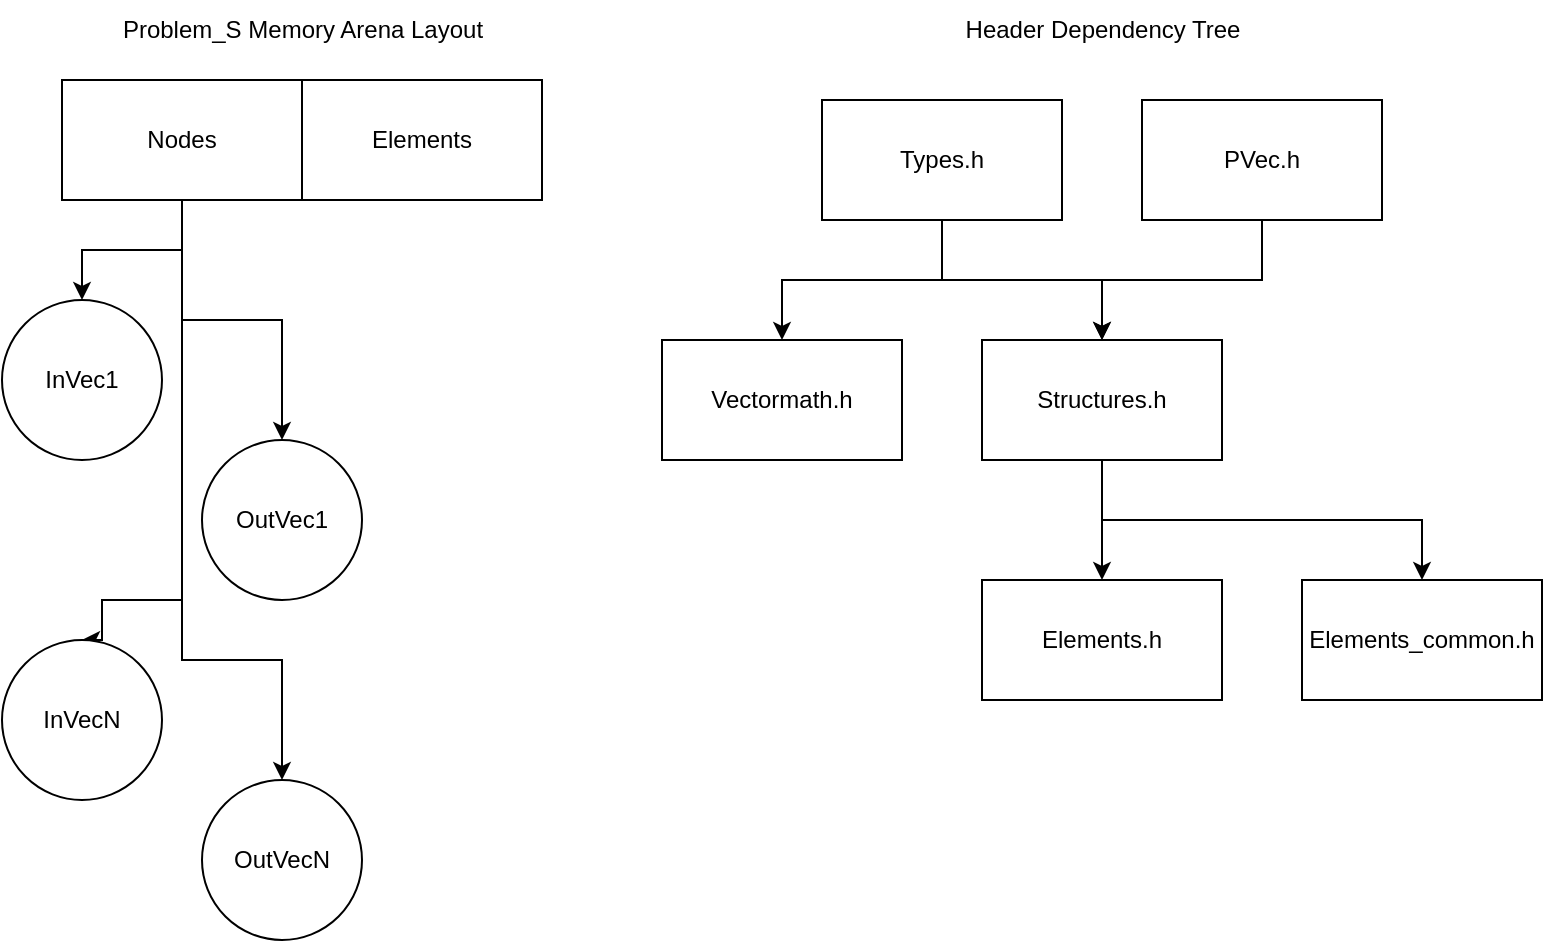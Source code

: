 <mxfile version="25.0.2">
  <diagram name="Page-1" id="-oJgRWb0YMMQcNM0_w6y">
    <mxGraphModel dx="1434" dy="883" grid="1" gridSize="10" guides="1" tooltips="1" connect="1" arrows="1" fold="1" page="1" pageScale="1" pageWidth="850" pageHeight="1100" math="0" shadow="0">
      <root>
        <mxCell id="0" />
        <mxCell id="1" parent="0" />
        <mxCell id="LYJwf6izsaL3GfG4Rq9G-9" style="edgeStyle=orthogonalEdgeStyle;rounded=0;orthogonalLoop=1;jettySize=auto;html=1;entryX=0.5;entryY=0;entryDx=0;entryDy=0;" parent="1" source="LYJwf6izsaL3GfG4Rq9G-1" target="LYJwf6izsaL3GfG4Rq9G-2" edge="1">
          <mxGeometry relative="1" as="geometry" />
        </mxCell>
        <mxCell id="LYJwf6izsaL3GfG4Rq9G-11" style="edgeStyle=orthogonalEdgeStyle;rounded=0;orthogonalLoop=1;jettySize=auto;html=1;entryX=0.5;entryY=0;entryDx=0;entryDy=0;exitX=0.5;exitY=1;exitDx=0;exitDy=0;" parent="1" source="LYJwf6izsaL3GfG4Rq9G-1" target="LYJwf6izsaL3GfG4Rq9G-6" edge="1">
          <mxGeometry relative="1" as="geometry">
            <Array as="points">
              <mxPoint x="520" y="180" />
              <mxPoint x="440" y="180" />
            </Array>
          </mxGeometry>
        </mxCell>
        <mxCell id="LYJwf6izsaL3GfG4Rq9G-1" value="Types.h" style="rounded=0;whiteSpace=wrap;html=1;" parent="1" vertex="1">
          <mxGeometry x="460" y="90" width="120" height="60" as="geometry" />
        </mxCell>
        <mxCell id="LYJwf6izsaL3GfG4Rq9G-12" style="edgeStyle=orthogonalEdgeStyle;rounded=0;orthogonalLoop=1;jettySize=auto;html=1;entryX=0.5;entryY=0;entryDx=0;entryDy=0;" parent="1" source="LYJwf6izsaL3GfG4Rq9G-2" target="LYJwf6izsaL3GfG4Rq9G-3" edge="1">
          <mxGeometry relative="1" as="geometry" />
        </mxCell>
        <mxCell id="LYJwf6izsaL3GfG4Rq9G-13" style="edgeStyle=orthogonalEdgeStyle;rounded=0;orthogonalLoop=1;jettySize=auto;html=1;entryX=0.5;entryY=0;entryDx=0;entryDy=0;" parent="1" source="LYJwf6izsaL3GfG4Rq9G-2" target="LYJwf6izsaL3GfG4Rq9G-5" edge="1">
          <mxGeometry relative="1" as="geometry">
            <Array as="points">
              <mxPoint x="600" y="300" />
              <mxPoint x="760" y="300" />
            </Array>
          </mxGeometry>
        </mxCell>
        <mxCell id="LYJwf6izsaL3GfG4Rq9G-2" value="Structures.h" style="whiteSpace=wrap;html=1;" parent="1" vertex="1">
          <mxGeometry x="540" y="210" width="120" height="60" as="geometry" />
        </mxCell>
        <mxCell id="LYJwf6izsaL3GfG4Rq9G-3" value="Elements.h" style="whiteSpace=wrap;html=1;" parent="1" vertex="1">
          <mxGeometry x="540" y="330" width="120" height="60" as="geometry" />
        </mxCell>
        <mxCell id="LYJwf6izsaL3GfG4Rq9G-5" value="Elements_common.h" style="whiteSpace=wrap;html=1;" parent="1" vertex="1">
          <mxGeometry x="700" y="330" width="120" height="60" as="geometry" />
        </mxCell>
        <mxCell id="LYJwf6izsaL3GfG4Rq9G-6" value="Vectormath.h" style="whiteSpace=wrap;html=1;" parent="1" vertex="1">
          <mxGeometry x="380" y="210" width="120" height="60" as="geometry" />
        </mxCell>
        <mxCell id="LYJwf6izsaL3GfG4Rq9G-10" style="edgeStyle=orthogonalEdgeStyle;rounded=0;orthogonalLoop=1;jettySize=auto;html=1;entryX=0.5;entryY=0;entryDx=0;entryDy=0;exitX=0.5;exitY=1;exitDx=0;exitDy=0;" parent="1" source="LYJwf6izsaL3GfG4Rq9G-7" target="LYJwf6izsaL3GfG4Rq9G-2" edge="1">
          <mxGeometry relative="1" as="geometry">
            <Array as="points">
              <mxPoint x="680" y="180" />
              <mxPoint x="600" y="180" />
            </Array>
          </mxGeometry>
        </mxCell>
        <mxCell id="LYJwf6izsaL3GfG4Rq9G-7" value="PVec.h" style="whiteSpace=wrap;html=1;" parent="1" vertex="1">
          <mxGeometry x="620" y="90" width="120" height="60" as="geometry" />
        </mxCell>
        <mxCell id="LYJwf6izsaL3GfG4Rq9G-15" value="Header Dependency Tree" style="text;html=1;align=center;verticalAlign=middle;resizable=0;points=[];autosize=1;strokeColor=none;fillColor=none;" parent="1" vertex="1">
          <mxGeometry x="520" y="40" width="160" height="30" as="geometry" />
        </mxCell>
        <mxCell id="LYJwf6izsaL3GfG4Rq9G-16" value="Problem_S Memory Arena Layout" style="text;html=1;align=center;verticalAlign=middle;resizable=0;points=[];autosize=1;strokeColor=none;fillColor=none;" parent="1" vertex="1">
          <mxGeometry x="100" y="40" width="200" height="30" as="geometry" />
        </mxCell>
        <mxCell id="LYJwf6izsaL3GfG4Rq9G-22" style="edgeStyle=orthogonalEdgeStyle;rounded=0;orthogonalLoop=1;jettySize=auto;html=1;entryX=0.5;entryY=0;entryDx=0;entryDy=0;" parent="1" source="LYJwf6izsaL3GfG4Rq9G-17" target="LYJwf6izsaL3GfG4Rq9G-20" edge="1">
          <mxGeometry relative="1" as="geometry" />
        </mxCell>
        <mxCell id="LYJwf6izsaL3GfG4Rq9G-23" style="edgeStyle=orthogonalEdgeStyle;rounded=0;orthogonalLoop=1;jettySize=auto;html=1;entryX=0.5;entryY=0;entryDx=0;entryDy=0;" parent="1" source="LYJwf6izsaL3GfG4Rq9G-17" target="LYJwf6izsaL3GfG4Rq9G-21" edge="1">
          <mxGeometry relative="1" as="geometry" />
        </mxCell>
        <mxCell id="LYJwf6izsaL3GfG4Rq9G-26" style="edgeStyle=orthogonalEdgeStyle;rounded=0;orthogonalLoop=1;jettySize=auto;html=1;entryX=0.5;entryY=0;entryDx=0;entryDy=0;" parent="1" source="LYJwf6izsaL3GfG4Rq9G-17" target="LYJwf6izsaL3GfG4Rq9G-24" edge="1">
          <mxGeometry relative="1" as="geometry">
            <Array as="points">
              <mxPoint x="140" y="340" />
              <mxPoint x="100" y="340" />
            </Array>
          </mxGeometry>
        </mxCell>
        <mxCell id="LYJwf6izsaL3GfG4Rq9G-27" style="edgeStyle=orthogonalEdgeStyle;rounded=0;orthogonalLoop=1;jettySize=auto;html=1;entryX=0.5;entryY=0;entryDx=0;entryDy=0;" parent="1" source="LYJwf6izsaL3GfG4Rq9G-17" target="LYJwf6izsaL3GfG4Rq9G-25" edge="1">
          <mxGeometry relative="1" as="geometry">
            <Array as="points">
              <mxPoint x="140" y="370" />
              <mxPoint x="190" y="370" />
            </Array>
          </mxGeometry>
        </mxCell>
        <mxCell id="LYJwf6izsaL3GfG4Rq9G-17" value="Nodes" style="rounded=0;whiteSpace=wrap;html=1;" parent="1" vertex="1">
          <mxGeometry x="80" y="80" width="120" height="60" as="geometry" />
        </mxCell>
        <mxCell id="LYJwf6izsaL3GfG4Rq9G-18" value="Elements" style="whiteSpace=wrap;html=1;" parent="1" vertex="1">
          <mxGeometry x="200" y="80" width="120" height="60" as="geometry" />
        </mxCell>
        <mxCell id="LYJwf6izsaL3GfG4Rq9G-20" value="InVec1" style="ellipse;whiteSpace=wrap;html=1;" parent="1" vertex="1">
          <mxGeometry x="50" y="190" width="80" height="80" as="geometry" />
        </mxCell>
        <mxCell id="LYJwf6izsaL3GfG4Rq9G-21" value="OutVec1" style="ellipse;whiteSpace=wrap;html=1;" parent="1" vertex="1">
          <mxGeometry x="150" y="260" width="80" height="80" as="geometry" />
        </mxCell>
        <mxCell id="LYJwf6izsaL3GfG4Rq9G-24" value="InVecN" style="ellipse;whiteSpace=wrap;html=1;" parent="1" vertex="1">
          <mxGeometry x="50" y="360" width="80" height="80" as="geometry" />
        </mxCell>
        <mxCell id="LYJwf6izsaL3GfG4Rq9G-25" value="OutVecN" style="ellipse;whiteSpace=wrap;html=1;" parent="1" vertex="1">
          <mxGeometry x="150" y="430" width="80" height="80" as="geometry" />
        </mxCell>
      </root>
    </mxGraphModel>
  </diagram>
</mxfile>
